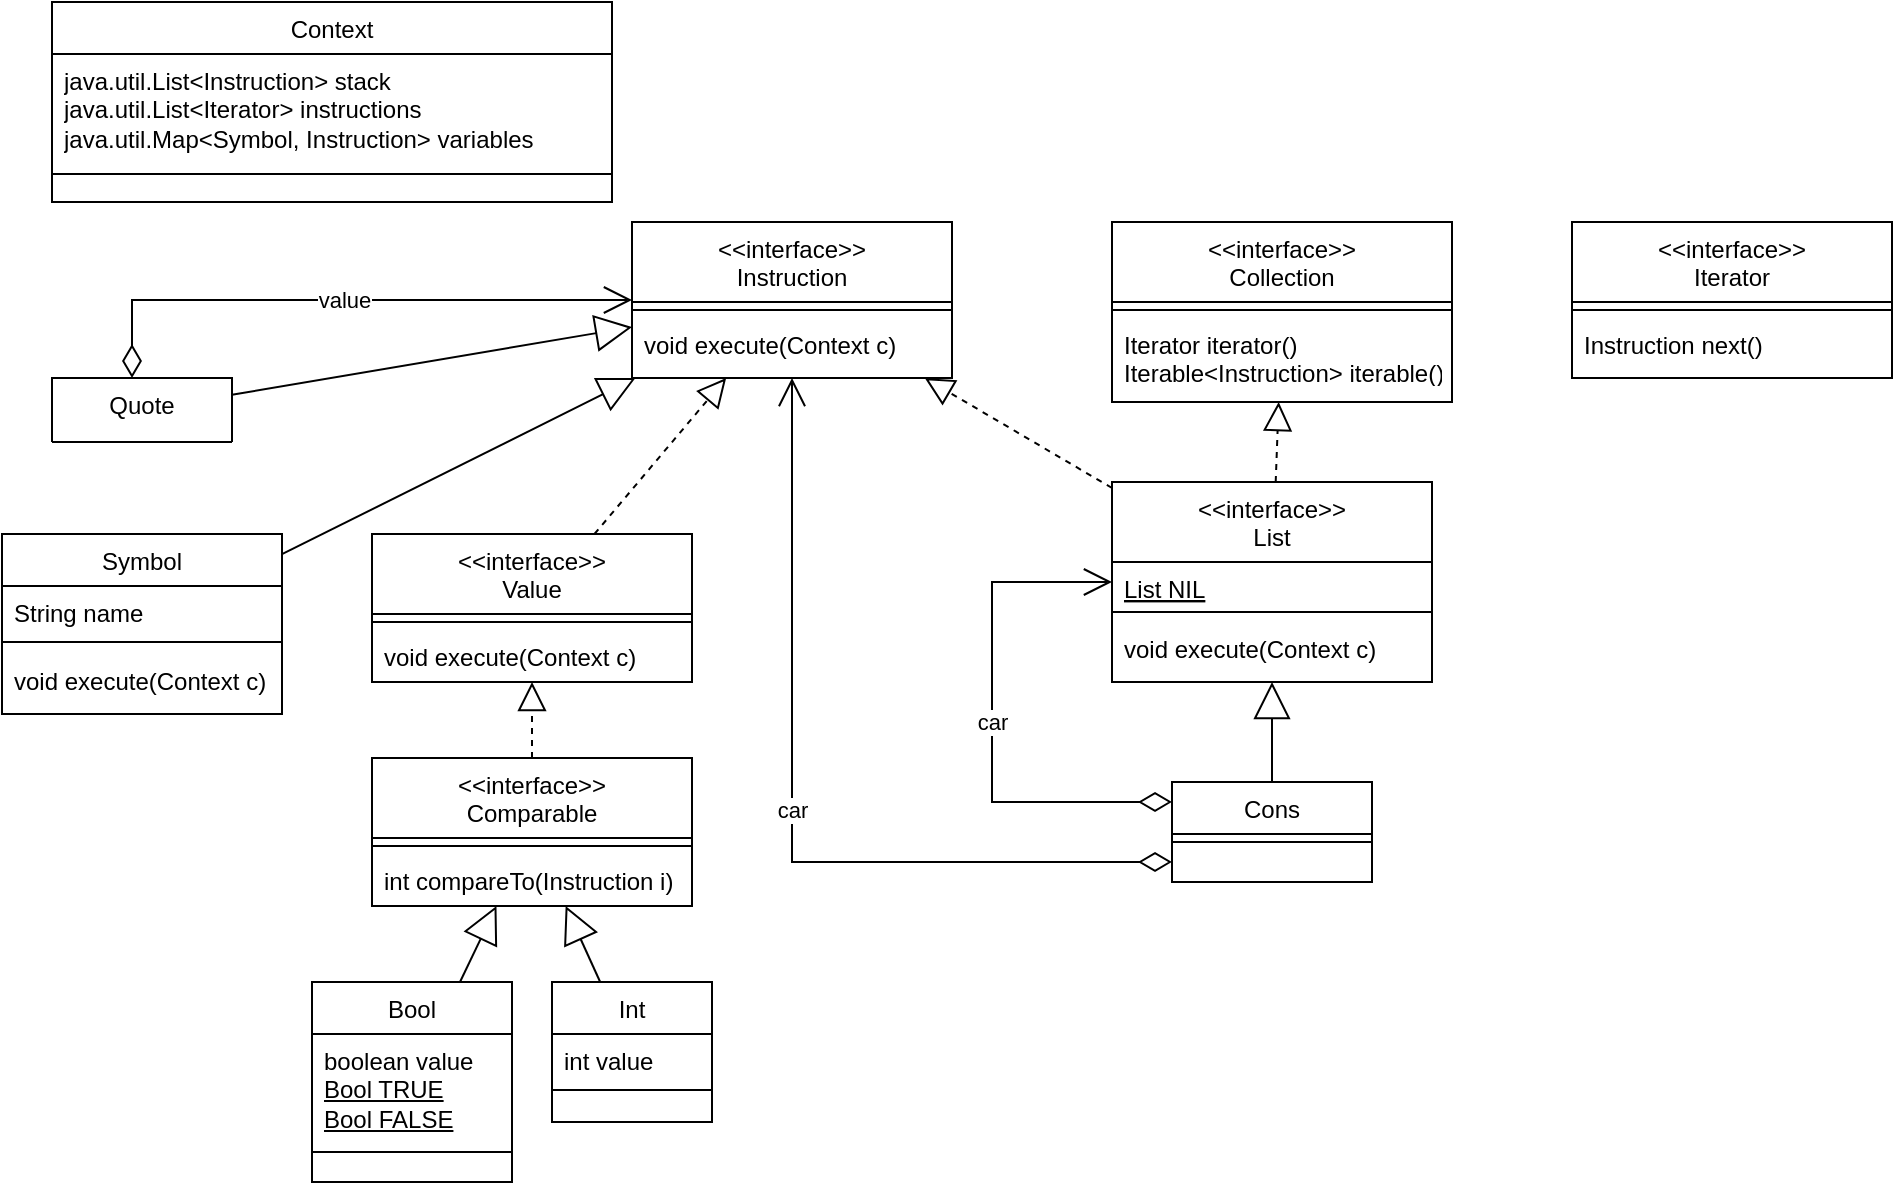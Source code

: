 <mxfile version="22.1.21" type="device">
  <diagram id="C5RBs43oDa-KdzZeNtuy" name="model">
    <mxGraphModel dx="2103" dy="1775" grid="1" gridSize="10" guides="1" tooltips="1" connect="1" arrows="1" fold="1" page="1" pageScale="1" pageWidth="827" pageHeight="1169" math="0" shadow="0">
      <root>
        <mxCell id="WIyWlLk6GJQsqaUBKTNV-0" />
        <mxCell id="WIyWlLk6GJQsqaUBKTNV-1" parent="WIyWlLk6GJQsqaUBKTNV-0" />
        <mxCell id="zkfFHV4jXpPFQw0GAbJ--0" value="&lt;&lt;interface&gt;&gt;&#xa;Instruction" style="swimlane;fontStyle=0;align=center;verticalAlign=top;childLayout=stackLayout;horizontal=1;startSize=40;horizontalStack=0;resizeParent=1;resizeLast=0;collapsible=1;marginBottom=0;rounded=0;shadow=0;strokeWidth=1;" parent="WIyWlLk6GJQsqaUBKTNV-1" vertex="1">
          <mxGeometry x="-70" y="80" width="160" height="78" as="geometry">
            <mxRectangle x="230" y="140" width="160" height="26" as="alternateBounds" />
          </mxGeometry>
        </mxCell>
        <mxCell id="zkfFHV4jXpPFQw0GAbJ--4" value="" style="line;html=1;strokeWidth=1;align=left;verticalAlign=middle;spacingTop=-1;spacingLeft=3;spacingRight=3;rotatable=0;labelPosition=right;points=[];portConstraint=eastwest;" parent="zkfFHV4jXpPFQw0GAbJ--0" vertex="1">
          <mxGeometry y="40" width="160" height="8" as="geometry" />
        </mxCell>
        <mxCell id="zkfFHV4jXpPFQw0GAbJ--5" value="void execute(Context c)" style="text;align=left;verticalAlign=top;spacingLeft=4;spacingRight=4;overflow=hidden;rotatable=0;points=[[0,0.5],[1,0.5]];portConstraint=eastwest;" parent="zkfFHV4jXpPFQw0GAbJ--0" vertex="1">
          <mxGeometry y="48" width="160" height="30" as="geometry" />
        </mxCell>
        <mxCell id="zkfFHV4jXpPFQw0GAbJ--13" value="Cons" style="swimlane;fontStyle=0;align=center;verticalAlign=top;childLayout=stackLayout;horizontal=1;startSize=26;horizontalStack=0;resizeParent=1;resizeLast=0;collapsible=1;marginBottom=0;rounded=0;shadow=0;strokeWidth=1;" parent="WIyWlLk6GJQsqaUBKTNV-1" vertex="1">
          <mxGeometry x="200" y="360" width="100" height="50" as="geometry">
            <mxRectangle x="340" y="380" width="170" height="26" as="alternateBounds" />
          </mxGeometry>
        </mxCell>
        <mxCell id="zkfFHV4jXpPFQw0GAbJ--15" value="" style="line;html=1;strokeWidth=1;align=left;verticalAlign=middle;spacingTop=-1;spacingLeft=3;spacingRight=3;rotatable=0;labelPosition=right;points=[];portConstraint=eastwest;" parent="zkfFHV4jXpPFQw0GAbJ--13" vertex="1">
          <mxGeometry y="26" width="100" height="8" as="geometry" />
        </mxCell>
        <mxCell id="v89IZ2gn6_Pr1n3MOXSa-3" value="&lt;&lt;interface&gt;&gt;&#xa;Value" style="swimlane;fontStyle=0;align=center;verticalAlign=top;childLayout=stackLayout;horizontal=1;startSize=40;horizontalStack=0;resizeParent=1;resizeLast=0;collapsible=1;marginBottom=0;rounded=0;shadow=0;strokeWidth=1;" vertex="1" parent="WIyWlLk6GJQsqaUBKTNV-1">
          <mxGeometry x="-200" y="236" width="160" height="74" as="geometry">
            <mxRectangle x="230" y="140" width="160" height="26" as="alternateBounds" />
          </mxGeometry>
        </mxCell>
        <mxCell id="v89IZ2gn6_Pr1n3MOXSa-4" value="" style="line;html=1;strokeWidth=1;align=left;verticalAlign=middle;spacingTop=-1;spacingLeft=3;spacingRight=3;rotatable=0;labelPosition=right;points=[];portConstraint=eastwest;" vertex="1" parent="v89IZ2gn6_Pr1n3MOXSa-3">
          <mxGeometry y="40" width="160" height="8" as="geometry" />
        </mxCell>
        <mxCell id="v89IZ2gn6_Pr1n3MOXSa-5" value="void execute(Context c)" style="text;align=left;verticalAlign=top;spacingLeft=4;spacingRight=4;overflow=hidden;rotatable=0;points=[[0,0.5],[1,0.5]];portConstraint=eastwest;" vertex="1" parent="v89IZ2gn6_Pr1n3MOXSa-3">
          <mxGeometry y="48" width="160" height="26" as="geometry" />
        </mxCell>
        <mxCell id="v89IZ2gn6_Pr1n3MOXSa-6" value="" style="endArrow=block;dashed=1;endFill=0;endSize=12;html=1;rounded=0;" edge="1" parent="WIyWlLk6GJQsqaUBKTNV-1" source="v89IZ2gn6_Pr1n3MOXSa-3" target="zkfFHV4jXpPFQw0GAbJ--0">
          <mxGeometry width="160" relative="1" as="geometry">
            <mxPoint x="-140" y="500" as="sourcePoint" />
            <mxPoint x="20" y="500" as="targetPoint" />
          </mxGeometry>
        </mxCell>
        <mxCell id="v89IZ2gn6_Pr1n3MOXSa-7" value="&lt;&lt;interface&gt;&gt;&#xa;Collection" style="swimlane;fontStyle=0;align=center;verticalAlign=top;childLayout=stackLayout;horizontal=1;startSize=40;horizontalStack=0;resizeParent=1;resizeLast=0;collapsible=1;marginBottom=0;rounded=0;shadow=0;strokeWidth=1;" vertex="1" parent="WIyWlLk6GJQsqaUBKTNV-1">
          <mxGeometry x="170" y="80" width="170" height="90" as="geometry">
            <mxRectangle x="230" y="140" width="160" height="26" as="alternateBounds" />
          </mxGeometry>
        </mxCell>
        <mxCell id="v89IZ2gn6_Pr1n3MOXSa-8" value="" style="line;html=1;strokeWidth=1;align=left;verticalAlign=middle;spacingTop=-1;spacingLeft=3;spacingRight=3;rotatable=0;labelPosition=right;points=[];portConstraint=eastwest;" vertex="1" parent="v89IZ2gn6_Pr1n3MOXSa-7">
          <mxGeometry y="40" width="170" height="8" as="geometry" />
        </mxCell>
        <mxCell id="v89IZ2gn6_Pr1n3MOXSa-9" value="Iterator iterator()&#xa;Iterable&lt;Instruction&gt; iterable()" style="text;align=left;verticalAlign=top;spacingLeft=4;spacingRight=4;overflow=hidden;rotatable=0;points=[[0,0.5],[1,0.5]];portConstraint=eastwest;" vertex="1" parent="v89IZ2gn6_Pr1n3MOXSa-7">
          <mxGeometry y="48" width="170" height="30" as="geometry" />
        </mxCell>
        <mxCell id="v89IZ2gn6_Pr1n3MOXSa-11" value="&lt;&lt;interface&gt;&gt;&#xa;Iterator" style="swimlane;fontStyle=0;align=center;verticalAlign=top;childLayout=stackLayout;horizontal=1;startSize=40;horizontalStack=0;resizeParent=1;resizeLast=0;collapsible=1;marginBottom=0;rounded=0;shadow=0;strokeWidth=1;" vertex="1" parent="WIyWlLk6GJQsqaUBKTNV-1">
          <mxGeometry x="400" y="80" width="160" height="78" as="geometry">
            <mxRectangle x="230" y="140" width="160" height="26" as="alternateBounds" />
          </mxGeometry>
        </mxCell>
        <mxCell id="v89IZ2gn6_Pr1n3MOXSa-12" value="" style="line;html=1;strokeWidth=1;align=left;verticalAlign=middle;spacingTop=-1;spacingLeft=3;spacingRight=3;rotatable=0;labelPosition=right;points=[];portConstraint=eastwest;" vertex="1" parent="v89IZ2gn6_Pr1n3MOXSa-11">
          <mxGeometry y="40" width="160" height="8" as="geometry" />
        </mxCell>
        <mxCell id="v89IZ2gn6_Pr1n3MOXSa-13" value="Instruction next()" style="text;align=left;verticalAlign=top;spacingLeft=4;spacingRight=4;overflow=hidden;rotatable=0;points=[[0,0.5],[1,0.5]];portConstraint=eastwest;" vertex="1" parent="v89IZ2gn6_Pr1n3MOXSa-11">
          <mxGeometry y="48" width="160" height="30" as="geometry" />
        </mxCell>
        <mxCell id="v89IZ2gn6_Pr1n3MOXSa-14" value="&lt;&lt;interface&gt;&gt;&#xa;List" style="swimlane;fontStyle=0;align=center;verticalAlign=top;childLayout=stackLayout;horizontal=1;startSize=40;horizontalStack=0;resizeParent=1;resizeLast=0;collapsible=1;marginBottom=0;rounded=0;shadow=0;strokeWidth=1;" vertex="1" parent="WIyWlLk6GJQsqaUBKTNV-1">
          <mxGeometry x="170" y="210" width="160" height="100" as="geometry">
            <mxRectangle x="230" y="140" width="160" height="26" as="alternateBounds" />
          </mxGeometry>
        </mxCell>
        <mxCell id="v89IZ2gn6_Pr1n3MOXSa-17" value="List NIL" style="text;align=left;verticalAlign=top;spacingLeft=4;spacingRight=4;overflow=hidden;rotatable=0;points=[[0,0.5],[1,0.5]];portConstraint=eastwest;fontStyle=4" vertex="1" parent="v89IZ2gn6_Pr1n3MOXSa-14">
          <mxGeometry y="40" width="160" height="20" as="geometry" />
        </mxCell>
        <mxCell id="v89IZ2gn6_Pr1n3MOXSa-15" value="" style="line;html=1;strokeWidth=1;align=left;verticalAlign=middle;spacingTop=-1;spacingLeft=3;spacingRight=3;rotatable=0;labelPosition=right;points=[];portConstraint=eastwest;" vertex="1" parent="v89IZ2gn6_Pr1n3MOXSa-14">
          <mxGeometry y="60" width="160" height="10" as="geometry" />
        </mxCell>
        <mxCell id="v89IZ2gn6_Pr1n3MOXSa-16" value="void execute(Context c)" style="text;align=left;verticalAlign=top;spacingLeft=4;spacingRight=4;overflow=hidden;rotatable=0;points=[[0,0.5],[1,0.5]];portConstraint=eastwest;" vertex="1" parent="v89IZ2gn6_Pr1n3MOXSa-14">
          <mxGeometry y="70" width="160" height="20" as="geometry" />
        </mxCell>
        <mxCell id="v89IZ2gn6_Pr1n3MOXSa-18" value="" style="endArrow=block;dashed=1;endFill=0;endSize=12;html=1;rounded=0;" edge="1" parent="WIyWlLk6GJQsqaUBKTNV-1" source="v89IZ2gn6_Pr1n3MOXSa-14" target="zkfFHV4jXpPFQw0GAbJ--0">
          <mxGeometry width="160" relative="1" as="geometry">
            <mxPoint x="20" y="198" as="sourcePoint" />
            <mxPoint x="20" y="168" as="targetPoint" />
          </mxGeometry>
        </mxCell>
        <mxCell id="v89IZ2gn6_Pr1n3MOXSa-19" value="" style="endArrow=block;dashed=1;endFill=0;endSize=12;html=1;rounded=0;" edge="1" parent="WIyWlLk6GJQsqaUBKTNV-1" source="v89IZ2gn6_Pr1n3MOXSa-14" target="v89IZ2gn6_Pr1n3MOXSa-7">
          <mxGeometry width="160" relative="1" as="geometry">
            <mxPoint x="30" y="208" as="sourcePoint" />
            <mxPoint x="30" y="178" as="targetPoint" />
          </mxGeometry>
        </mxCell>
        <mxCell id="v89IZ2gn6_Pr1n3MOXSa-21" value="car" style="endArrow=open;html=1;endSize=12;startArrow=diamondThin;startSize=14;startFill=0;edgeStyle=orthogonalEdgeStyle;rounded=0;" edge="1" parent="WIyWlLk6GJQsqaUBKTNV-1" source="zkfFHV4jXpPFQw0GAbJ--13" target="zkfFHV4jXpPFQw0GAbJ--0">
          <mxGeometry relative="1" as="geometry">
            <mxPoint x="210" y="310" as="sourcePoint" />
            <mxPoint x="370" y="310" as="targetPoint" />
            <Array as="points">
              <mxPoint x="10" y="400" />
            </Array>
          </mxGeometry>
        </mxCell>
        <mxCell id="v89IZ2gn6_Pr1n3MOXSa-26" value="" style="endArrow=block;endSize=16;endFill=0;html=1;rounded=0;" edge="1" parent="WIyWlLk6GJQsqaUBKTNV-1" source="zkfFHV4jXpPFQw0GAbJ--13" target="v89IZ2gn6_Pr1n3MOXSa-14">
          <mxGeometry width="160" relative="1" as="geometry">
            <mxPoint x="210" y="310" as="sourcePoint" />
            <mxPoint x="370" y="310" as="targetPoint" />
            <Array as="points" />
          </mxGeometry>
        </mxCell>
        <mxCell id="v89IZ2gn6_Pr1n3MOXSa-27" value="&lt;&lt;interface&gt;&gt;&#xa;Comparable" style="swimlane;fontStyle=0;align=center;verticalAlign=top;childLayout=stackLayout;horizontal=1;startSize=40;horizontalStack=0;resizeParent=1;resizeLast=0;collapsible=1;marginBottom=0;rounded=0;shadow=0;strokeWidth=1;" vertex="1" parent="WIyWlLk6GJQsqaUBKTNV-1">
          <mxGeometry x="-200" y="348" width="160" height="74" as="geometry">
            <mxRectangle x="230" y="140" width="160" height="26" as="alternateBounds" />
          </mxGeometry>
        </mxCell>
        <mxCell id="v89IZ2gn6_Pr1n3MOXSa-28" value="" style="line;html=1;strokeWidth=1;align=left;verticalAlign=middle;spacingTop=-1;spacingLeft=3;spacingRight=3;rotatable=0;labelPosition=right;points=[];portConstraint=eastwest;" vertex="1" parent="v89IZ2gn6_Pr1n3MOXSa-27">
          <mxGeometry y="40" width="160" height="8" as="geometry" />
        </mxCell>
        <mxCell id="v89IZ2gn6_Pr1n3MOXSa-29" value="int compareTo(Instruction i)" style="text;align=left;verticalAlign=top;spacingLeft=4;spacingRight=4;overflow=hidden;rotatable=0;points=[[0,0.5],[1,0.5]];portConstraint=eastwest;" vertex="1" parent="v89IZ2gn6_Pr1n3MOXSa-27">
          <mxGeometry y="48" width="160" height="26" as="geometry" />
        </mxCell>
        <mxCell id="v89IZ2gn6_Pr1n3MOXSa-30" value="" style="endArrow=block;dashed=1;endFill=0;endSize=12;html=1;rounded=0;" edge="1" parent="WIyWlLk6GJQsqaUBKTNV-1" source="v89IZ2gn6_Pr1n3MOXSa-27" target="v89IZ2gn6_Pr1n3MOXSa-3">
          <mxGeometry width="160" relative="1" as="geometry">
            <mxPoint x="-79" y="246" as="sourcePoint" />
            <mxPoint x="-13" y="168" as="targetPoint" />
          </mxGeometry>
        </mxCell>
        <mxCell id="v89IZ2gn6_Pr1n3MOXSa-31" value="Int" style="swimlane;fontStyle=0;align=center;verticalAlign=top;childLayout=stackLayout;horizontal=1;startSize=26;horizontalStack=0;resizeParent=1;resizeLast=0;collapsible=1;marginBottom=0;rounded=0;shadow=0;strokeWidth=1;" vertex="1" parent="WIyWlLk6GJQsqaUBKTNV-1">
          <mxGeometry x="-110" y="460" width="80" height="70" as="geometry">
            <mxRectangle x="340" y="380" width="170" height="26" as="alternateBounds" />
          </mxGeometry>
        </mxCell>
        <mxCell id="v89IZ2gn6_Pr1n3MOXSa-33" value="int value" style="text;strokeColor=none;fillColor=none;align=left;verticalAlign=top;spacingLeft=4;spacingRight=4;overflow=hidden;rotatable=0;points=[[0,0.5],[1,0.5]];portConstraint=eastwest;whiteSpace=wrap;html=1;" vertex="1" parent="v89IZ2gn6_Pr1n3MOXSa-31">
          <mxGeometry y="26" width="80" height="22" as="geometry" />
        </mxCell>
        <mxCell id="v89IZ2gn6_Pr1n3MOXSa-32" value="" style="line;html=1;strokeWidth=1;align=left;verticalAlign=middle;spacingTop=-1;spacingLeft=3;spacingRight=3;rotatable=0;labelPosition=right;points=[];portConstraint=eastwest;" vertex="1" parent="v89IZ2gn6_Pr1n3MOXSa-31">
          <mxGeometry y="48" width="80" height="12" as="geometry" />
        </mxCell>
        <mxCell id="v89IZ2gn6_Pr1n3MOXSa-34" value="" style="endArrow=block;endSize=16;endFill=0;html=1;rounded=0;" edge="1" parent="WIyWlLk6GJQsqaUBKTNV-1" source="v89IZ2gn6_Pr1n3MOXSa-31" target="v89IZ2gn6_Pr1n3MOXSa-27">
          <mxGeometry width="160" relative="1" as="geometry">
            <mxPoint x="260" y="370" as="sourcePoint" />
            <mxPoint x="260" y="320" as="targetPoint" />
            <Array as="points" />
          </mxGeometry>
        </mxCell>
        <mxCell id="v89IZ2gn6_Pr1n3MOXSa-35" value="Bool" style="swimlane;fontStyle=0;align=center;verticalAlign=top;childLayout=stackLayout;horizontal=1;startSize=26;horizontalStack=0;resizeParent=1;resizeLast=0;collapsible=1;marginBottom=0;rounded=0;shadow=0;strokeWidth=1;" vertex="1" parent="WIyWlLk6GJQsqaUBKTNV-1">
          <mxGeometry x="-230" y="460" width="100" height="100" as="geometry">
            <mxRectangle x="340" y="380" width="170" height="26" as="alternateBounds" />
          </mxGeometry>
        </mxCell>
        <mxCell id="v89IZ2gn6_Pr1n3MOXSa-36" value="boolean value&lt;br&gt;&lt;u&gt;Bool TRUE&lt;br&gt;Bool FALSE&lt;/u&gt;" style="text;strokeColor=none;fillColor=none;align=left;verticalAlign=top;spacingLeft=4;spacingRight=4;overflow=hidden;rotatable=0;points=[[0,0.5],[1,0.5]];portConstraint=eastwest;whiteSpace=wrap;html=1;" vertex="1" parent="v89IZ2gn6_Pr1n3MOXSa-35">
          <mxGeometry y="26" width="100" height="54" as="geometry" />
        </mxCell>
        <mxCell id="v89IZ2gn6_Pr1n3MOXSa-37" value="" style="line;html=1;strokeWidth=1;align=left;verticalAlign=middle;spacingTop=-1;spacingLeft=3;spacingRight=3;rotatable=0;labelPosition=right;points=[];portConstraint=eastwest;" vertex="1" parent="v89IZ2gn6_Pr1n3MOXSa-35">
          <mxGeometry y="80" width="100" height="10" as="geometry" />
        </mxCell>
        <mxCell id="v89IZ2gn6_Pr1n3MOXSa-38" value="" style="endArrow=block;endSize=16;endFill=0;html=1;rounded=0;" edge="1" parent="WIyWlLk6GJQsqaUBKTNV-1" source="v89IZ2gn6_Pr1n3MOXSa-35" target="v89IZ2gn6_Pr1n3MOXSa-27">
          <mxGeometry width="160" relative="1" as="geometry">
            <mxPoint x="-110" y="470" as="sourcePoint" />
            <mxPoint x="-110" y="432" as="targetPoint" />
            <Array as="points" />
          </mxGeometry>
        </mxCell>
        <mxCell id="v89IZ2gn6_Pr1n3MOXSa-39" value="Context" style="swimlane;fontStyle=0;align=center;verticalAlign=top;childLayout=stackLayout;horizontal=1;startSize=26;horizontalStack=0;resizeParent=1;resizeLast=0;collapsible=1;marginBottom=0;rounded=0;shadow=0;strokeWidth=1;" vertex="1" parent="WIyWlLk6GJQsqaUBKTNV-1">
          <mxGeometry x="-360" y="-30" width="280" height="100" as="geometry">
            <mxRectangle x="340" y="380" width="170" height="26" as="alternateBounds" />
          </mxGeometry>
        </mxCell>
        <mxCell id="v89IZ2gn6_Pr1n3MOXSa-40" value="java.util.List&amp;lt;Instruction&amp;gt; stack&lt;br&gt;java.util.List&amp;lt;Iterator&amp;gt; instructions&lt;br&gt;java.util.Map&amp;lt;Symbol, Instruction&amp;gt; variables" style="text;strokeColor=none;fillColor=none;align=left;verticalAlign=top;spacingLeft=4;spacingRight=4;overflow=hidden;rotatable=0;points=[[0,0.5],[1,0.5]];portConstraint=eastwest;whiteSpace=wrap;html=1;" vertex="1" parent="v89IZ2gn6_Pr1n3MOXSa-39">
          <mxGeometry y="26" width="280" height="54" as="geometry" />
        </mxCell>
        <mxCell id="v89IZ2gn6_Pr1n3MOXSa-41" value="" style="line;html=1;strokeWidth=1;align=left;verticalAlign=middle;spacingTop=-1;spacingLeft=3;spacingRight=3;rotatable=0;labelPosition=right;points=[];portConstraint=eastwest;" vertex="1" parent="v89IZ2gn6_Pr1n3MOXSa-39">
          <mxGeometry y="80" width="280" height="12" as="geometry" />
        </mxCell>
        <mxCell id="v89IZ2gn6_Pr1n3MOXSa-42" value="Symbol" style="swimlane;fontStyle=0;align=center;verticalAlign=top;childLayout=stackLayout;horizontal=1;startSize=26;horizontalStack=0;resizeParent=1;resizeLast=0;collapsible=1;marginBottom=0;rounded=0;shadow=0;strokeWidth=1;" vertex="1" parent="WIyWlLk6GJQsqaUBKTNV-1">
          <mxGeometry x="-385" y="236" width="140" height="90" as="geometry">
            <mxRectangle x="340" y="380" width="170" height="26" as="alternateBounds" />
          </mxGeometry>
        </mxCell>
        <mxCell id="v89IZ2gn6_Pr1n3MOXSa-43" value="String name" style="text;strokeColor=none;fillColor=none;align=left;verticalAlign=top;spacingLeft=4;spacingRight=4;overflow=hidden;rotatable=0;points=[[0,0.5],[1,0.5]];portConstraint=eastwest;whiteSpace=wrap;html=1;" vertex="1" parent="v89IZ2gn6_Pr1n3MOXSa-42">
          <mxGeometry y="26" width="140" height="22" as="geometry" />
        </mxCell>
        <mxCell id="v89IZ2gn6_Pr1n3MOXSa-44" value="" style="line;html=1;strokeWidth=1;align=left;verticalAlign=middle;spacingTop=-1;spacingLeft=3;spacingRight=3;rotatable=0;labelPosition=right;points=[];portConstraint=eastwest;" vertex="1" parent="v89IZ2gn6_Pr1n3MOXSa-42">
          <mxGeometry y="48" width="140" height="12" as="geometry" />
        </mxCell>
        <mxCell id="v89IZ2gn6_Pr1n3MOXSa-53" value="void execute(Context c)" style="text;align=left;verticalAlign=top;spacingLeft=4;spacingRight=4;overflow=hidden;rotatable=0;points=[[0,0.5],[1,0.5]];portConstraint=eastwest;" vertex="1" parent="v89IZ2gn6_Pr1n3MOXSa-42">
          <mxGeometry y="60" width="140" height="30" as="geometry" />
        </mxCell>
        <mxCell id="v89IZ2gn6_Pr1n3MOXSa-45" value="" style="endArrow=block;endSize=16;endFill=0;html=1;rounded=0;" edge="1" parent="WIyWlLk6GJQsqaUBKTNV-1" source="v89IZ2gn6_Pr1n3MOXSa-42" target="zkfFHV4jXpPFQw0GAbJ--0">
          <mxGeometry width="160" relative="1" as="geometry">
            <mxPoint x="-218" y="470" as="sourcePoint" />
            <mxPoint x="-163" y="432" as="targetPoint" />
            <Array as="points" />
          </mxGeometry>
        </mxCell>
        <mxCell id="v89IZ2gn6_Pr1n3MOXSa-46" value="Quote" style="swimlane;fontStyle=0;align=center;verticalAlign=top;childLayout=stackLayout;horizontal=1;startSize=42;horizontalStack=0;resizeParent=1;resizeLast=0;collapsible=1;marginBottom=0;rounded=0;shadow=0;strokeWidth=1;" vertex="1" parent="WIyWlLk6GJQsqaUBKTNV-1">
          <mxGeometry x="-360" y="158" width="90" height="32" as="geometry">
            <mxRectangle x="340" y="380" width="170" height="26" as="alternateBounds" />
          </mxGeometry>
        </mxCell>
        <mxCell id="v89IZ2gn6_Pr1n3MOXSa-49" value="" style="endArrow=block;endSize=16;endFill=0;html=1;rounded=0;" edge="1" parent="WIyWlLk6GJQsqaUBKTNV-1" source="v89IZ2gn6_Pr1n3MOXSa-46" target="zkfFHV4jXpPFQw0GAbJ--0">
          <mxGeometry width="160" relative="1" as="geometry">
            <mxPoint x="-234" y="246" as="sourcePoint" />
            <mxPoint x="-60" y="166" as="targetPoint" />
            <Array as="points" />
          </mxGeometry>
        </mxCell>
        <mxCell id="v89IZ2gn6_Pr1n3MOXSa-50" value="value" style="endArrow=open;html=1;endSize=12;startArrow=diamondThin;startSize=14;startFill=0;edgeStyle=orthogonalEdgeStyle;rounded=0;" edge="1" parent="WIyWlLk6GJQsqaUBKTNV-1" source="v89IZ2gn6_Pr1n3MOXSa-46" target="zkfFHV4jXpPFQw0GAbJ--0">
          <mxGeometry relative="1" as="geometry">
            <mxPoint x="180" y="395" as="sourcePoint" />
            <mxPoint x="20" y="168" as="targetPoint" />
            <Array as="points">
              <mxPoint x="-320" y="119" />
            </Array>
          </mxGeometry>
        </mxCell>
        <mxCell id="v89IZ2gn6_Pr1n3MOXSa-52" value="car" style="endArrow=open;html=1;endSize=12;startArrow=diamondThin;startSize=14;startFill=0;edgeStyle=orthogonalEdgeStyle;rounded=0;" edge="1" parent="WIyWlLk6GJQsqaUBKTNV-1" source="zkfFHV4jXpPFQw0GAbJ--13" target="v89IZ2gn6_Pr1n3MOXSa-14">
          <mxGeometry relative="1" as="geometry">
            <mxPoint x="210" y="395" as="sourcePoint" />
            <mxPoint x="20" y="168" as="targetPoint" />
            <Array as="points">
              <mxPoint x="110" y="370" />
              <mxPoint x="110" y="260" />
            </Array>
          </mxGeometry>
        </mxCell>
      </root>
    </mxGraphModel>
  </diagram>
</mxfile>

